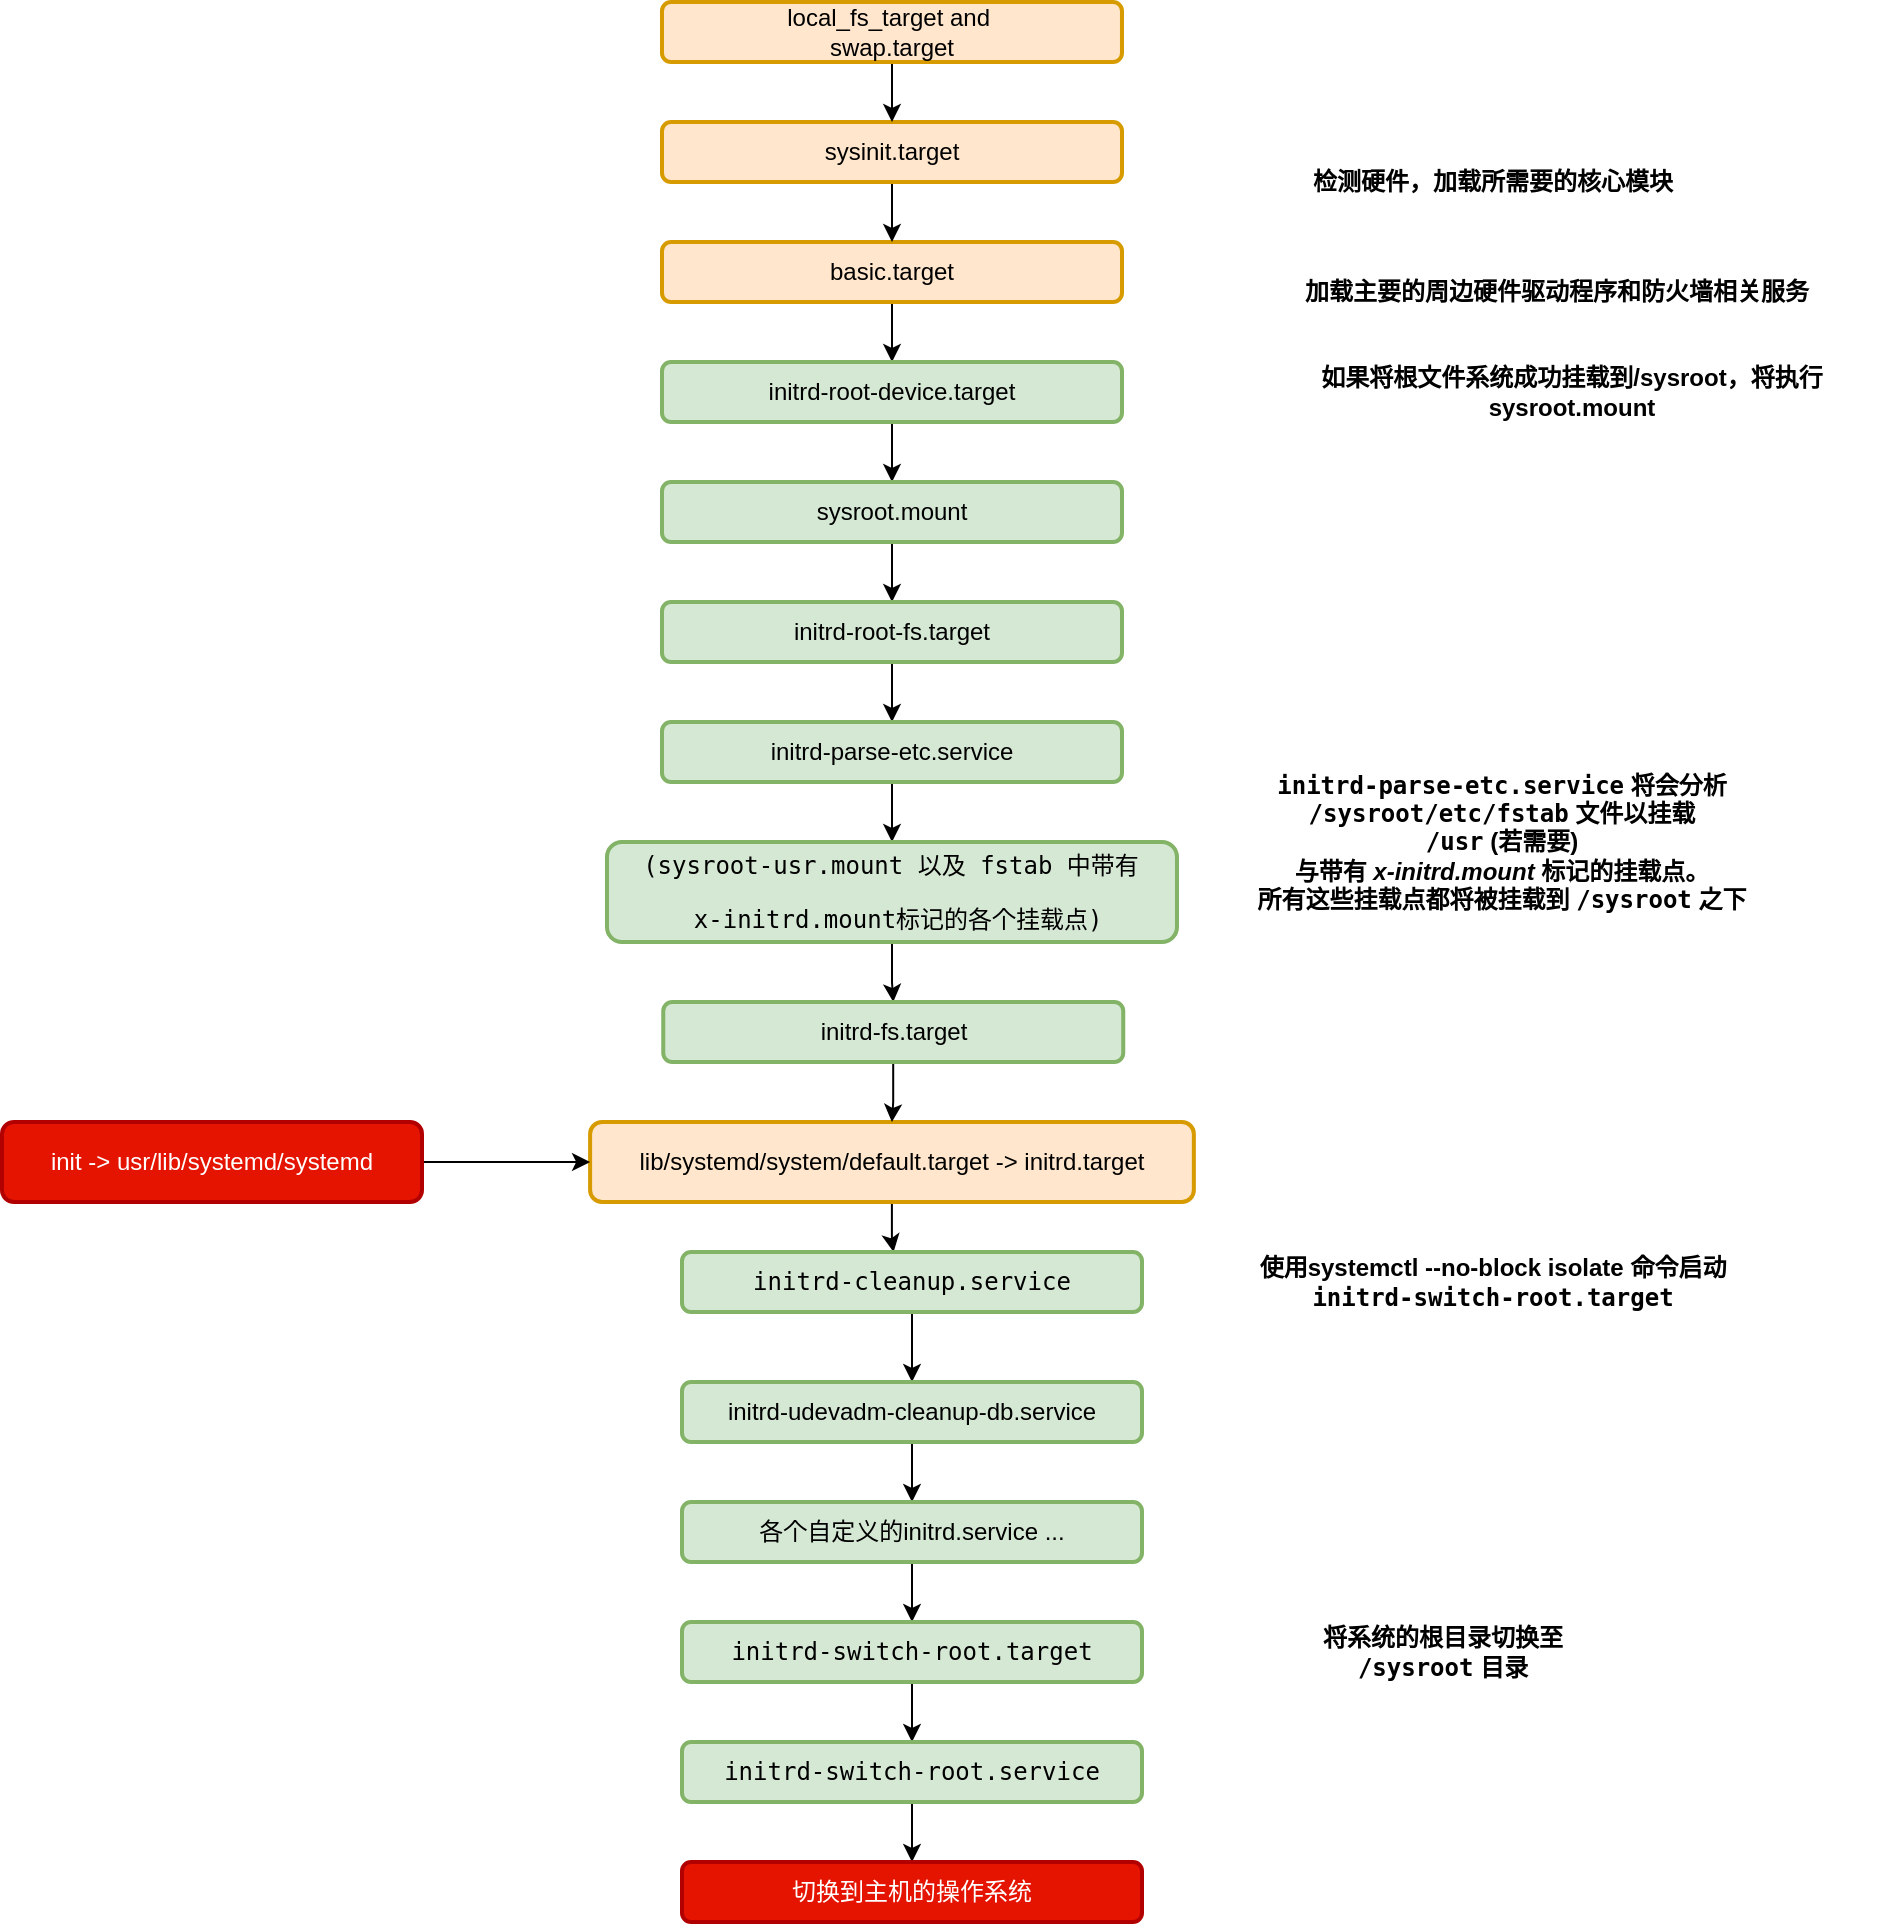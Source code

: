 <mxfile version="15.2.9" type="github">
  <diagram id="haKI7TRJlkWC1d8LD_Nv" name="第 1 页">
    <mxGraphModel dx="2622" dy="1872" grid="1" gridSize="10" guides="1" tooltips="1" connect="1" arrows="1" fold="1" page="0" pageScale="1" pageWidth="827" pageHeight="1169" math="0" shadow="0">
      <root>
        <mxCell id="0" />
        <mxCell id="1" parent="0" />
        <mxCell id="_bKZqL0wi3-hsqJOC3Qj-47" style="edgeStyle=orthogonalEdgeStyle;rounded=0;orthogonalLoop=1;jettySize=auto;html=1;entryX=0.46;entryY=0;entryDx=0;entryDy=0;entryPerimeter=0;" edge="1" parent="1" source="_bKZqL0wi3-hsqJOC3Qj-18" target="_bKZqL0wi3-hsqJOC3Qj-46">
          <mxGeometry relative="1" as="geometry" />
        </mxCell>
        <mxCell id="_bKZqL0wi3-hsqJOC3Qj-18" value="lib/systemd/system/default.target -&amp;gt; initrd.target" style="rounded=1;whiteSpace=wrap;html=1;strokeWidth=2;fillColor=#ffe6cc;strokeColor=#d79b00;" vertex="1" parent="1">
          <mxGeometry x="-895.95" y="-420" width="301.88" height="40" as="geometry" />
        </mxCell>
        <mxCell id="_bKZqL0wi3-hsqJOC3Qj-20" style="edgeStyle=orthogonalEdgeStyle;rounded=0;orthogonalLoop=1;jettySize=auto;html=1;" edge="1" parent="1" source="_bKZqL0wi3-hsqJOC3Qj-19" target="_bKZqL0wi3-hsqJOC3Qj-18">
          <mxGeometry relative="1" as="geometry" />
        </mxCell>
        <mxCell id="_bKZqL0wi3-hsqJOC3Qj-19" value="init -&amp;gt; usr/lib/systemd/systemd" style="rounded=1;whiteSpace=wrap;html=1;strokeWidth=2;fillColor=#e51400;strokeColor=#B20000;fontColor=#ffffff;" vertex="1" parent="1">
          <mxGeometry x="-1190" y="-420" width="210" height="40" as="geometry" />
        </mxCell>
        <mxCell id="_bKZqL0wi3-hsqJOC3Qj-23" style="edgeStyle=orthogonalEdgeStyle;rounded=0;orthogonalLoop=1;jettySize=auto;html=1;entryX=0.5;entryY=0;entryDx=0;entryDy=0;" edge="1" parent="1" source="_bKZqL0wi3-hsqJOC3Qj-21" target="_bKZqL0wi3-hsqJOC3Qj-22">
          <mxGeometry relative="1" as="geometry" />
        </mxCell>
        <mxCell id="_bKZqL0wi3-hsqJOC3Qj-21" value="basic.target" style="rounded=1;whiteSpace=wrap;html=1;strokeWidth=2;fillColor=#ffe6cc;strokeColor=#d79b00;" vertex="1" parent="1">
          <mxGeometry x="-860" y="-860" width="230" height="30" as="geometry" />
        </mxCell>
        <mxCell id="_bKZqL0wi3-hsqJOC3Qj-27" style="edgeStyle=orthogonalEdgeStyle;rounded=0;orthogonalLoop=1;jettySize=auto;html=1;entryX=0.5;entryY=0;entryDx=0;entryDy=0;" edge="1" parent="1" source="_bKZqL0wi3-hsqJOC3Qj-22" target="_bKZqL0wi3-hsqJOC3Qj-25">
          <mxGeometry relative="1" as="geometry" />
        </mxCell>
        <mxCell id="_bKZqL0wi3-hsqJOC3Qj-22" value="initrd-root-device.target" style="rounded=1;whiteSpace=wrap;html=1;strokeWidth=2;fillColor=#d5e8d4;strokeColor=#82b366;" vertex="1" parent="1">
          <mxGeometry x="-860" y="-800" width="230" height="30" as="geometry" />
        </mxCell>
        <mxCell id="_bKZqL0wi3-hsqJOC3Qj-28" style="edgeStyle=orthogonalEdgeStyle;rounded=0;orthogonalLoop=1;jettySize=auto;html=1;entryX=0.5;entryY=0;entryDx=0;entryDy=0;" edge="1" parent="1" source="_bKZqL0wi3-hsqJOC3Qj-25" target="_bKZqL0wi3-hsqJOC3Qj-26">
          <mxGeometry relative="1" as="geometry" />
        </mxCell>
        <mxCell id="_bKZqL0wi3-hsqJOC3Qj-25" value="sysroot.mount" style="rounded=1;whiteSpace=wrap;html=1;strokeWidth=2;fillColor=#d5e8d4;strokeColor=#82b366;" vertex="1" parent="1">
          <mxGeometry x="-860" y="-740" width="230" height="30" as="geometry" />
        </mxCell>
        <mxCell id="_bKZqL0wi3-hsqJOC3Qj-34" style="edgeStyle=orthogonalEdgeStyle;rounded=0;orthogonalLoop=1;jettySize=auto;html=1;entryX=0.5;entryY=0;entryDx=0;entryDy=0;" edge="1" parent="1" source="_bKZqL0wi3-hsqJOC3Qj-26" target="_bKZqL0wi3-hsqJOC3Qj-31">
          <mxGeometry relative="1" as="geometry" />
        </mxCell>
        <mxCell id="_bKZqL0wi3-hsqJOC3Qj-26" value="initrd-root-fs.target" style="rounded=1;whiteSpace=wrap;html=1;strokeWidth=2;fillColor=#d5e8d4;strokeColor=#82b366;" vertex="1" parent="1">
          <mxGeometry x="-860" y="-680" width="230" height="30" as="geometry" />
        </mxCell>
        <mxCell id="_bKZqL0wi3-hsqJOC3Qj-35" style="edgeStyle=orthogonalEdgeStyle;rounded=0;orthogonalLoop=1;jettySize=auto;html=1;" edge="1" parent="1" source="_bKZqL0wi3-hsqJOC3Qj-31" target="_bKZqL0wi3-hsqJOC3Qj-32">
          <mxGeometry relative="1" as="geometry" />
        </mxCell>
        <mxCell id="_bKZqL0wi3-hsqJOC3Qj-31" value="initrd-parse-etc.service" style="rounded=1;whiteSpace=wrap;html=1;strokeWidth=2;fillColor=#d5e8d4;strokeColor=#82b366;" vertex="1" parent="1">
          <mxGeometry x="-860" y="-620" width="230" height="30" as="geometry" />
        </mxCell>
        <mxCell id="_bKZqL0wi3-hsqJOC3Qj-36" style="edgeStyle=orthogonalEdgeStyle;rounded=0;orthogonalLoop=1;jettySize=auto;html=1;entryX=0.5;entryY=0;entryDx=0;entryDy=0;" edge="1" parent="1" source="_bKZqL0wi3-hsqJOC3Qj-32" target="_bKZqL0wi3-hsqJOC3Qj-33">
          <mxGeometry relative="1" as="geometry" />
        </mxCell>
        <mxCell id="_bKZqL0wi3-hsqJOC3Qj-32" value="&lt;pre class=&quot;programlisting&quot;&gt;(sysroot-usr.mount 以及 fstab 中带有&lt;/pre&gt;&lt;pre class=&quot;programlisting&quot;&gt; x-initrd.mount标记的各个挂载点)&lt;/pre&gt;" style="rounded=1;whiteSpace=wrap;html=1;strokeWidth=2;fillColor=#d5e8d4;strokeColor=#82b366;" vertex="1" parent="1">
          <mxGeometry x="-887.51" y="-560" width="285" height="50" as="geometry" />
        </mxCell>
        <mxCell id="_bKZqL0wi3-hsqJOC3Qj-37" style="edgeStyle=orthogonalEdgeStyle;rounded=0;orthogonalLoop=1;jettySize=auto;html=1;" edge="1" parent="1" source="_bKZqL0wi3-hsqJOC3Qj-33" target="_bKZqL0wi3-hsqJOC3Qj-18">
          <mxGeometry relative="1" as="geometry" />
        </mxCell>
        <mxCell id="_bKZqL0wi3-hsqJOC3Qj-33" value="initrd-fs.target" style="rounded=1;whiteSpace=wrap;html=1;strokeWidth=2;fillColor=#d5e8d4;strokeColor=#82b366;" vertex="1" parent="1">
          <mxGeometry x="-859.37" y="-480" width="230" height="30" as="geometry" />
        </mxCell>
        <mxCell id="_bKZqL0wi3-hsqJOC3Qj-42" style="edgeStyle=orthogonalEdgeStyle;rounded=0;orthogonalLoop=1;jettySize=auto;html=1;" edge="1" parent="1" source="_bKZqL0wi3-hsqJOC3Qj-39" target="_bKZqL0wi3-hsqJOC3Qj-21">
          <mxGeometry relative="1" as="geometry" />
        </mxCell>
        <mxCell id="_bKZqL0wi3-hsqJOC3Qj-39" value="sysinit.target" style="rounded=1;whiteSpace=wrap;html=1;strokeWidth=2;fillColor=#ffe6cc;strokeColor=#d79b00;" vertex="1" parent="1">
          <mxGeometry x="-860" y="-920" width="230" height="30" as="geometry" />
        </mxCell>
        <mxCell id="_bKZqL0wi3-hsqJOC3Qj-41" style="edgeStyle=orthogonalEdgeStyle;rounded=0;orthogonalLoop=1;jettySize=auto;html=1;entryX=0.5;entryY=0;entryDx=0;entryDy=0;" edge="1" parent="1" source="_bKZqL0wi3-hsqJOC3Qj-40" target="_bKZqL0wi3-hsqJOC3Qj-39">
          <mxGeometry relative="1" as="geometry" />
        </mxCell>
        <mxCell id="_bKZqL0wi3-hsqJOC3Qj-40" value="local_fs_target and&amp;nbsp;&lt;br&gt;swap.target" style="rounded=1;whiteSpace=wrap;html=1;strokeWidth=2;fillColor=#ffe6cc;strokeColor=#d79b00;" vertex="1" parent="1">
          <mxGeometry x="-860.01" y="-980" width="230" height="30" as="geometry" />
        </mxCell>
        <mxCell id="_bKZqL0wi3-hsqJOC3Qj-44" value="&lt;font&gt;如果将根文件系统成功挂载到/sysroot，将执行sysroot.mount&lt;/font&gt;" style="text;html=1;strokeColor=none;fillColor=none;align=center;verticalAlign=middle;whiteSpace=wrap;rounded=0;fontStyle=1;fontColor=#000000;" vertex="1" parent="1">
          <mxGeometry x="-560" y="-800" width="310" height="30" as="geometry" />
        </mxCell>
        <mxCell id="_bKZqL0wi3-hsqJOC3Qj-45" value="&lt;b&gt;&lt;code class=&quot;filename&quot;&gt;initrd-parse-etc.service&lt;/code&gt; 将会分析&lt;br&gt;    &lt;code class=&quot;filename&quot;&gt;/sysroot/etc/fstab&lt;/code&gt; 文件以挂载&lt;br&gt;    &lt;code class=&quot;filename&quot;&gt;/usr&lt;/code&gt; (若需要)&lt;br&gt;    与带有 &lt;span class=&quot;emphasis&quot;&gt;&lt;em&gt;x-initrd.mount&lt;/em&gt;&lt;/span&gt; 标记的挂载点。&lt;br&gt;    所有这些挂载点都将被挂载到 &lt;code class=&quot;filename&quot;&gt;/sysroot&lt;/code&gt; 之下&lt;/b&gt;" style="text;html=1;strokeColor=none;fillColor=none;align=center;verticalAlign=middle;whiteSpace=wrap;rounded=0;" vertex="1" parent="1">
          <mxGeometry x="-610" y="-600" width="340" height="80" as="geometry" />
        </mxCell>
        <mxCell id="_bKZqL0wi3-hsqJOC3Qj-52" style="edgeStyle=orthogonalEdgeStyle;rounded=0;orthogonalLoop=1;jettySize=auto;html=1;" edge="1" parent="1" source="_bKZqL0wi3-hsqJOC3Qj-46" target="_bKZqL0wi3-hsqJOC3Qj-49">
          <mxGeometry relative="1" as="geometry" />
        </mxCell>
        <mxCell id="_bKZqL0wi3-hsqJOC3Qj-46" value="&lt;pre class=&quot;programlisting&quot;&gt;initrd-cleanup.service&lt;/pre&gt;" style="rounded=1;whiteSpace=wrap;html=1;strokeWidth=2;fillColor=#d5e8d4;strokeColor=#82b366;" vertex="1" parent="1">
          <mxGeometry x="-850" y="-355" width="230" height="30" as="geometry" />
        </mxCell>
        <mxCell id="_bKZqL0wi3-hsqJOC3Qj-48" value="&lt;b&gt;&lt;span class=&quot;command&quot;&gt;使用systemctl --no-block isolate&lt;/span&gt; 命令启动&lt;br&gt;    &lt;code class=&quot;filename&quot;&gt;initrd-switch-root.target&lt;/code&gt;&lt;/b&gt;" style="text;html=1;align=center;verticalAlign=middle;resizable=0;points=[];autosize=1;strokeColor=none;fillColor=none;" vertex="1" parent="1">
          <mxGeometry x="-570" y="-355" width="250" height="30" as="geometry" />
        </mxCell>
        <mxCell id="_bKZqL0wi3-hsqJOC3Qj-55" style="edgeStyle=orthogonalEdgeStyle;rounded=0;orthogonalLoop=1;jettySize=auto;html=1;startArrow=none;" edge="1" parent="1" source="_bKZqL0wi3-hsqJOC3Qj-63" target="_bKZqL0wi3-hsqJOC3Qj-53">
          <mxGeometry relative="1" as="geometry" />
        </mxCell>
        <mxCell id="_bKZqL0wi3-hsqJOC3Qj-65" style="edgeStyle=orthogonalEdgeStyle;rounded=0;orthogonalLoop=1;jettySize=auto;html=1;" edge="1" parent="1" source="_bKZqL0wi3-hsqJOC3Qj-49" target="_bKZqL0wi3-hsqJOC3Qj-63">
          <mxGeometry relative="1" as="geometry" />
        </mxCell>
        <UserObject label="initrd-udevadm-cleanup-db.service" link="initrd-udevadm-cleanup-db.service" id="_bKZqL0wi3-hsqJOC3Qj-49">
          <mxCell style="rounded=1;whiteSpace=wrap;html=1;strokeWidth=2;fillColor=#d5e8d4;strokeColor=#82b366;" vertex="1" parent="1">
            <mxGeometry x="-850" y="-290" width="230" height="30" as="geometry" />
          </mxCell>
        </UserObject>
        <mxCell id="_bKZqL0wi3-hsqJOC3Qj-56" style="edgeStyle=orthogonalEdgeStyle;rounded=0;orthogonalLoop=1;jettySize=auto;html=1;entryX=0.5;entryY=0;entryDx=0;entryDy=0;" edge="1" parent="1" source="_bKZqL0wi3-hsqJOC3Qj-53" target="_bKZqL0wi3-hsqJOC3Qj-54">
          <mxGeometry relative="1" as="geometry" />
        </mxCell>
        <mxCell id="_bKZqL0wi3-hsqJOC3Qj-53" value="&lt;pre class=&quot;programlisting&quot;&gt;initrd-switch-root.target&lt;/pre&gt;" style="rounded=1;whiteSpace=wrap;html=1;strokeWidth=2;fillColor=#d5e8d4;strokeColor=#82b366;" vertex="1" parent="1">
          <mxGeometry x="-850" y="-170" width="230" height="30" as="geometry" />
        </mxCell>
        <mxCell id="_bKZqL0wi3-hsqJOC3Qj-66" style="edgeStyle=orthogonalEdgeStyle;rounded=0;orthogonalLoop=1;jettySize=auto;html=1;entryX=0.5;entryY=0;entryDx=0;entryDy=0;" edge="1" parent="1" source="_bKZqL0wi3-hsqJOC3Qj-54" target="_bKZqL0wi3-hsqJOC3Qj-59">
          <mxGeometry relative="1" as="geometry" />
        </mxCell>
        <mxCell id="_bKZqL0wi3-hsqJOC3Qj-54" value="&lt;pre class=&quot;programlisting&quot;&gt;initrd-switch-root.service&lt;/pre&gt;" style="rounded=1;whiteSpace=wrap;html=1;strokeWidth=2;fillColor=#d5e8d4;strokeColor=#82b366;" vertex="1" parent="1">
          <mxGeometry x="-850" y="-110" width="230" height="30" as="geometry" />
        </mxCell>
        <mxCell id="_bKZqL0wi3-hsqJOC3Qj-58" value="&lt;b&gt;将系统的根目录切换至&lt;br&gt;    &lt;code class=&quot;filename&quot;&gt;/sysroot&lt;/code&gt; 目录&lt;/b&gt;" style="text;html=1;align=center;verticalAlign=middle;resizable=0;points=[];autosize=1;strokeColor=none;fillColor=none;" vertex="1" parent="1">
          <mxGeometry x="-540" y="-170" width="140" height="30" as="geometry" />
        </mxCell>
        <mxCell id="_bKZqL0wi3-hsqJOC3Qj-59" value="&lt;pre class=&quot;programlisting&quot;&gt;切换到主机的操作系统&lt;/pre&gt;" style="rounded=1;whiteSpace=wrap;html=1;strokeWidth=2;fillColor=#e51400;strokeColor=#B20000;fontColor=#ffffff;" vertex="1" parent="1">
          <mxGeometry x="-850" y="-50" width="230" height="30" as="geometry" />
        </mxCell>
        <UserObject label="各个自定义的initrd.service ..." link="initrd-udevadm-cleanup-db.service" id="_bKZqL0wi3-hsqJOC3Qj-63">
          <mxCell style="rounded=1;whiteSpace=wrap;html=1;strokeWidth=2;fillColor=#d5e8d4;strokeColor=#82b366;" vertex="1" parent="1">
            <mxGeometry x="-850" y="-230" width="230" height="30" as="geometry" />
          </mxCell>
        </UserObject>
        <mxCell id="_bKZqL0wi3-hsqJOC3Qj-67" value="加载主要的周边硬件驱动程序和防火墙相关服务" style="text;html=1;strokeColor=none;fillColor=none;align=center;verticalAlign=middle;whiteSpace=wrap;rounded=0;fontStyle=1" vertex="1" parent="1">
          <mxGeometry x="-555" y="-850" width="285" height="30" as="geometry" />
        </mxCell>
        <mxCell id="_bKZqL0wi3-hsqJOC3Qj-68" value="&lt;b&gt;检测硬件，加载所需要的核心模块&lt;/b&gt;" style="text;html=1;align=center;verticalAlign=middle;resizable=0;points=[];autosize=1;strokeColor=none;fillColor=none;fontColor=#000000;" vertex="1" parent="1">
          <mxGeometry x="-545" y="-900" width="200" height="20" as="geometry" />
        </mxCell>
      </root>
    </mxGraphModel>
  </diagram>
</mxfile>
